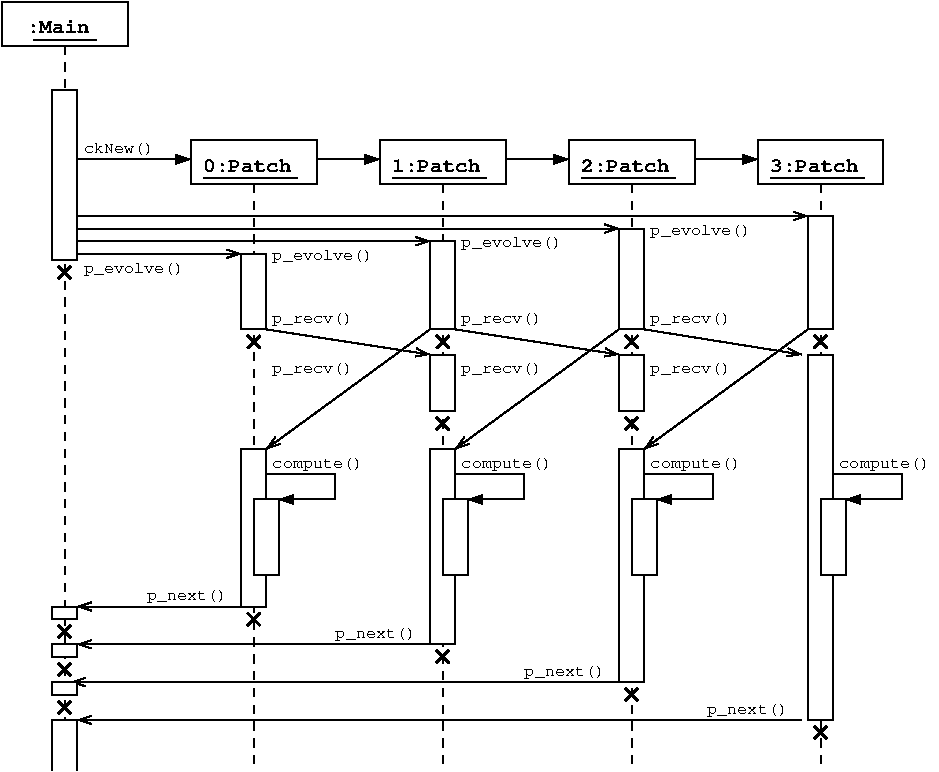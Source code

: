 #FIG 3.2  Produced by xfig version 3.2.5b
Landscape
Center
Metric
A4      
150.00
Single
-2
1200 2
6 1710 3555 1890 3735
2 1 0 2 0 7 30 -1 20 0.000 0 0 -1 0 0 2
	 1755 3600 1845 3690
2 1 0 2 0 7 30 -1 20 0.000 0 0 -1 0 0 2
	 1845 3600 1755 3690
-6
6 3060 4050 3240 4230
2 1 0 2 0 7 30 -1 20 0.000 0 0 -1 0 0 2
	 3105 4095 3195 4185
2 1 0 2 0 7 30 -1 20 0.000 0 0 -1 0 0 2
	 3195 4095 3105 4185
-6
6 4410 4050 4590 4230
2 1 0 2 0 7 30 -1 20 0.000 0 0 -1 0 0 2
	 4455 4095 4545 4185
2 1 0 2 0 7 30 -1 20 0.000 0 0 -1 0 0 2
	 4545 4095 4455 4185
-6
6 5760 4050 5940 4230
2 1 0 2 0 7 30 -1 20 0.000 0 0 -1 0 0 2
	 5805 4095 5895 4185
2 1 0 2 0 7 30 -1 20 0.000 0 0 -1 0 0 2
	 5895 4095 5805 4185
-6
6 7110 4050 7290 4230
2 1 0 2 0 7 30 -1 20 0.000 0 0 -1 0 0 2
	 7155 4095 7245 4185
2 1 0 2 0 7 30 -1 20 0.000 0 0 -1 0 0 2
	 7245 4095 7155 4185
-6
6 3060 6030 3240 6210
2 1 0 2 0 7 30 -1 20 0.000 0 0 -1 0 0 2
	 3105 6075 3195 6165
2 1 0 2 0 7 30 -1 20 0.000 0 0 -1 0 0 2
	 3195 6075 3105 6165
-6
6 4410 4635 4590 4815
2 1 0 2 0 7 30 -1 20 0.000 0 0 -1 0 0 2
	 4455 4680 4545 4770
2 1 0 2 0 7 30 -1 20 0.000 0 0 -1 0 0 2
	 4545 4680 4455 4770
-6
6 5760 4635 5940 4815
2 1 0 2 0 7 30 -1 20 0.000 0 0 -1 0 0 2
	 5805 4680 5895 4770
2 1 0 2 0 7 30 -1 20 0.000 0 0 -1 0 0 2
	 5895 4680 5805 4770
-6
6 1710 6660 1890 6840
2 1 0 2 0 7 30 -1 20 0.000 0 0 -1 0 0 2
	 1755 6705 1845 6795
2 1 0 2 0 7 30 -1 20 0.000 0 0 -1 0 0 2
	 1845 6705 1755 6795
-6
6 1710 6390 1890 6570
2 1 0 2 0 7 30 -1 20 0.000 0 0 -1 0 0 2
	 1755 6435 1845 6525
2 1 0 2 0 7 30 -1 20 0.000 0 0 -1 0 0 2
	 1845 6435 1755 6525
-6
6 4410 6300 4590 6480
2 1 0 2 0 7 30 -1 20 0.000 0 0 -1 0 0 2
	 4455 6345 4545 6435
2 1 0 2 0 7 30 -1 20 0.000 0 0 -1 0 0 2
	 4545 6345 4455 6435
-6
6 5760 6570 5940 6750
2 1 0 2 0 7 30 -1 20 0.000 0 0 -1 0 0 2
	 5805 6615 5895 6705
2 1 0 2 0 7 30 -1 20 0.000 0 0 -1 0 0 2
	 5895 6615 5805 6705
-6
6 7110 6840 7290 7020
2 1 0 2 0 7 30 -1 20 0.000 0 0 -1 0 0 2
	 7155 6885 7245 6975
2 1 0 2 0 7 30 -1 20 0.000 0 0 -1 0 0 2
	 7245 6885 7155 6975
-6
2 2 0 1 0 7 40 -1 20 3.000 0 0 7 0 0 5
	 3060 3510 3240 3510 3240 4050 3060 4050 3060 3510
2 2 0 1 0 7 40 -1 20 3.000 0 0 7 0 0 5
	 5760 3330 5940 3330 5940 4050 5760 4050 5760 3330
2 2 0 1 0 7 40 -1 20 3.000 0 0 7 0 0 5
	 7110 3240 7290 3240 7290 4050 7110 4050 7110 3240
2 2 0 1 0 7 40 -1 20 3.000 0 0 7 0 0 5
	 1710 2340 1890 2340 1890 3555 1710 3555 1710 2340
2 1 1 1 0 7 50 -1 -1 4.000 0 0 7 0 0 2
	 4500 3015 4500 7200
2 1 1 1 0 7 50 -1 -1 4.000 0 0 7 0 0 2
	 5850 3015 5850 7200
2 1 1 1 0 7 50 -1 -1 4.000 0 0 7 0 0 2
	 7200 3015 7200 7200
2 1 0 1 0 7 40 -1 20 3.000 0 0 -1 1 0 2
	0 0 1.00 60.00 90.00
	 1890 3240 7110 3240
2 1 0 1 0 7 40 -1 20 3.000 0 0 -1 1 0 2
	0 0 1.00 60.00 90.00
	 1890 3330 5760 3330
2 1 0 1 0 7 40 -1 20 3.000 0 0 -1 1 0 2
	0 0 1.00 60.00 90.00
	 1890 3420 4410 3420
2 1 0 1 0 7 40 -1 20 3.000 0 0 -1 1 0 2
	0 0 1.00 60.00 90.00
	 1890 3510 3060 3510
2 1 0 1 0 7 40 -1 -1 0.000 0 0 7 1 0 2
	1 1 1.00 60.00 90.00
	 4950 2835 5400 2835
2 1 0 1 0 7 40 -1 -1 0.000 0 0 7 1 0 2
	1 1 1.00 60.00 90.00
	 6300 2835 6750 2835
2 1 0 1 0 7 40 -1 20 3.000 0 0 -1 1 0 2
	0 0 1.00 60.00 90.00
	 3240 4050 4410 4230
2 1 0 1 0 7 40 -1 20 3.000 0 0 -1 1 0 2
	0 0 1.00 60.00 90.00
	 4590 4050 5760 4230
2 1 0 1 0 7 40 -1 20 3.000 0 0 -1 0 1 2
	0 0 1.00 60.00 90.00
	 4590 4905 5760 4050
2 1 0 1 0 7 40 -1 20 3.000 0 0 -1 0 1 2
	0 0 1.00 60.00 90.00
	 5940 4905 7110 4050
2 1 0 1 0 7 40 -1 20 3.000 0 0 -1 1 0 2
	0 0 1.00 60.00 90.00
	 5940 4050 7065 4230
2 2 0 1 0 7 40 -1 20 3.000 0 0 7 0 0 5
	 4410 3420 4590 3420 4590 4050 4410 4050 4410 3420
2 1 0 1 0 7 40 -1 -1 0.000 0 0 7 1 0 2
	1 1 1.00 60.00 90.00
	 3600 2835 4050 2835
2 2 0 1 0 7 50 -1 -1 0.000 0 0 -1 0 0 5
	 1350 1710 2250 1710 2250 2025 1350 2025 1350 1710
2 1 0 1 0 7 50 -1 -1 0.000 0 0 -1 0 0 2
	 1575 1980 2025 1980
2 2 0 1 0 7 45 -1 -1 0.000 0 0 -1 0 0 5
	 4050 2700 4950 2700 4950 3015 4050 3015 4050 2700
2 2 0 1 0 7 45 -1 -1 0.000 0 0 -1 0 0 5
	 6750 2700 7650 2700 7650 3015 6750 3015 6750 2700
2 1 0 1 0 7 50 -1 -1 0.000 0 0 -1 0 0 2
	 4140 2970 4815 2970
2 1 0 1 0 7 50 -1 -1 0.000 0 0 -1 0 0 2
	 5490 2970 6165 2970
2 1 0 1 0 7 50 -1 -1 0.000 0 0 -1 0 0 2
	 6840 2970 7515 2970
2 1 0 1 0 7 40 -1 -1 0.000 0 0 7 1 0 2
	1 1 1.00 60.00 90.00
	 1890 2835 2700 2835
2 2 0 1 0 7 45 -1 -1 0.000 0 0 -1 0 0 5
	 2700 2700 3600 2700 3600 3015 2700 3015 2700 2700
2 1 0 1 0 7 50 -1 -1 0.000 0 0 -1 0 0 2
	 2790 2970 3465 2970
2 2 0 1 0 7 45 -1 -1 0.000 0 0 -1 0 0 5
	 5400 2700 6300 2700 6300 3015 5400 3015 5400 2700
2 1 1 1 0 7 50 -1 -1 4.000 0 0 7 0 0 2
	 1800 2025 1800 7200
2 1 1 1 0 7 50 -1 -1 4.000 0 0 7 0 0 2
	 3150 3015 3150 7200
2 1 0 1 0 7 40 -1 20 3.000 0 0 -1 0 1 2
	0 0 1.00 60.00 90.00
	 3240 4905 4410 4050
2 2 0 1 0 7 40 -1 20 3.000 0 0 7 0 0 5
	 5760 4230 5940 4230 5940 4635 5760 4635 5760 4230
2 2 0 1 0 7 35 -1 20 0.000 0 0 7 0 0 5
	 4500 5265 4680 5265 4680 5805 4500 5805 4500 5265
2 2 0 1 0 7 35 -1 20 0.000 0 0 7 0 0 5
	 5850 5265 6030 5265 6030 5805 5850 5805 5850 5265
2 2 0 1 0 7 35 -1 20 0.000 0 0 7 0 0 5
	 7200 5265 7380 5265 7380 5805 7200 5805 7200 5265
2 2 0 1 0 7 35 -1 20 0.000 0 0 7 0 0 5
	 3150 5265 3330 5265 3330 5805 3150 5805 3150 5265
2 1 0 1 0 7 40 -1 20 3.000 0 0 -1 0 1 2
	0 0 1.00 60.00 90.00
	 1890 6030 3060 6030
2 1 0 1 0 7 35 -1 -1 3.000 0 0 -1 1 0 4
	1 1 1.00 60.00 90.00
	 5940 5085 6435 5085 6435 5265 6030 5265
2 1 0 1 0 7 35 -1 -1 3.000 0 0 -1 1 0 4
	1 1 1.00 60.00 90.00
	 4590 5085 5085 5085 5085 5265 4680 5265
2 1 0 1 0 7 35 -1 -1 3.000 0 0 -1 1 0 4
	1 1 1.00 60.00 90.00
	 3240 5085 3735 5085 3735 5265 3330 5265
2 1 0 1 0 7 35 -1 -1 3.000 0 0 -1 1 0 4
	1 1 1.00 60.00 90.00
	 7290 5085 7785 5085 7785 5265 7380 5265
2 2 0 1 0 7 40 -1 20 3.000 0 0 7 0 0 5
	 1710 6030 1890 6030 1890 6120 1710 6120 1710 6030
2 2 0 1 0 7 40 -1 20 0.000 0 0 7 0 0 5
	 3060 4905 3240 4905 3240 6030 3060 6030 3060 4905
2 2 0 1 0 7 40 -1 20 3.000 0 0 7 0 0 5
	 4410 4230 4590 4230 4590 4635 4410 4635 4410 4230
2 1 0 1 0 7 40 -1 20 0.000 0 0 -1 0 0 4
	 1710 7200 1710 6840 1890 6840 1890 7200
2 1 0 1 0 7 30 -1 20 3.000 0 0 -1 0 1 2
	0 0 1.00 60.00 90.00
	 1890 6840 7065 6840
2 2 0 1 0 7 40 -1 20 3.000 0 0 7 0 0 5
	 1710 6570 1890 6570 1890 6660 1710 6660 1710 6570
2 1 0 1 0 7 45 -1 20 3.000 0 0 -1 0 1 2
	0 0 1.00 60.00 90.00
	 1845 6570 5760 6570
2 2 0 1 0 7 40 -1 20 3.000 0 0 7 0 0 5
	 1710 6300 1890 6300 1890 6390 1710 6390 1710 6300
2 1 0 2 0 7 30 -1 20 0.000 0 0 -1 0 0 2
	 1755 6165 1845 6255
2 1 0 2 0 7 30 -1 20 0.000 0 0 -1 0 0 2
	 1845 6165 1755 6255
2 2 0 1 0 7 40 -1 20 3.000 0 0 7 0 0 5
	 7110 4230 7290 4230 7290 6840 7110 6840 7110 4230
2 2 0 1 0 7 40 -1 20 3.000 0 0 7 0 0 5
	 5760 4905 5940 4905 5940 6570 5760 6570 5760 4905
2 2 0 1 0 7 40 -1 20 3.000 0 0 7 0 0 5
	 4410 4905 4590 4905 4590 6300 4410 6300 4410 4905
2 1 0 1 0 7 40 -1 20 0.000 0 0 -1 0 1 2
	0 0 1.00 60.00 90.00
	 1890 6300 4410 6300
4 0 0 50 -1 12 8 0.0000 4 105 750 3285 3555 p_evolve()\001
4 0 0 40 -1 12 8 0.0000 4 105 750 4635 3465 p_evolve()\001
4 0 0 40 -1 12 8 0.0000 4 105 750 5985 3375 p_evolve()\001
4 0 0 40 -1 14 10 0.0000 4 105 630 2790 2925 0:Patch\001
4 0 0 40 -1 14 10 0.0000 4 105 630 5490 2925 2:Patch\001
4 0 0 40 -1 14 10 0.0000 4 105 630 6840 2925 3:Patch\001
4 0 0 40 -1 14 10 0.0000 4 105 630 4140 2925 1:Patch\001
4 0 0 50 -1 14 10 0.0000 4 105 450 1530 1935 :Main\001
4 0 0 40 -1 12 8 0.0000 4 105 675 3285 5040 compute()\001
4 0 0 40 -1 12 8 0.0000 4 105 675 4635 5040 compute()\001
4 0 0 40 -1 12 8 0.0000 4 105 675 5985 5040 compute()\001
4 0 0 40 -1 12 8 0.0000 4 105 675 7335 5040 compute()\001
4 0 0 50 -1 12 8 0.0000 4 105 600 3285 4005 p_recv()\001
4 0 0 50 -1 12 8 0.0000 4 105 600 3285 4365 p_recv()\001
4 0 0 40 -1 12 8 0.0000 4 105 600 4635 4005 p_recv()\001
4 0 0 50 -1 12 8 0.0000 4 105 600 4635 4365 p_recv()\001
4 0 0 40 -1 12 8 0.0000 4 105 600 5985 4005 p_recv()\001
4 0 0 40 -1 12 8 0.0000 4 105 600 5985 4365 p_recv()\001
4 0 0 40 -1 12 8 0.0000 4 90 525 1935 2790 ckNew()\001
4 0 0 50 -1 12 8 0.0000 4 105 750 1935 3645 p_evolve()\001
4 0 0 40 -1 12 8 0.0000 4 105 600 2385 5985 p_next()\001
4 0 0 40 -1 12 8 0.0000 4 105 600 3735 6255 p_next()\001
4 0 0 40 -1 12 8 0.0000 4 105 600 5085 6525 p_next()\001
4 0 0 40 -1 12 8 0.0000 4 105 600 6390 6795 p_next()\001
